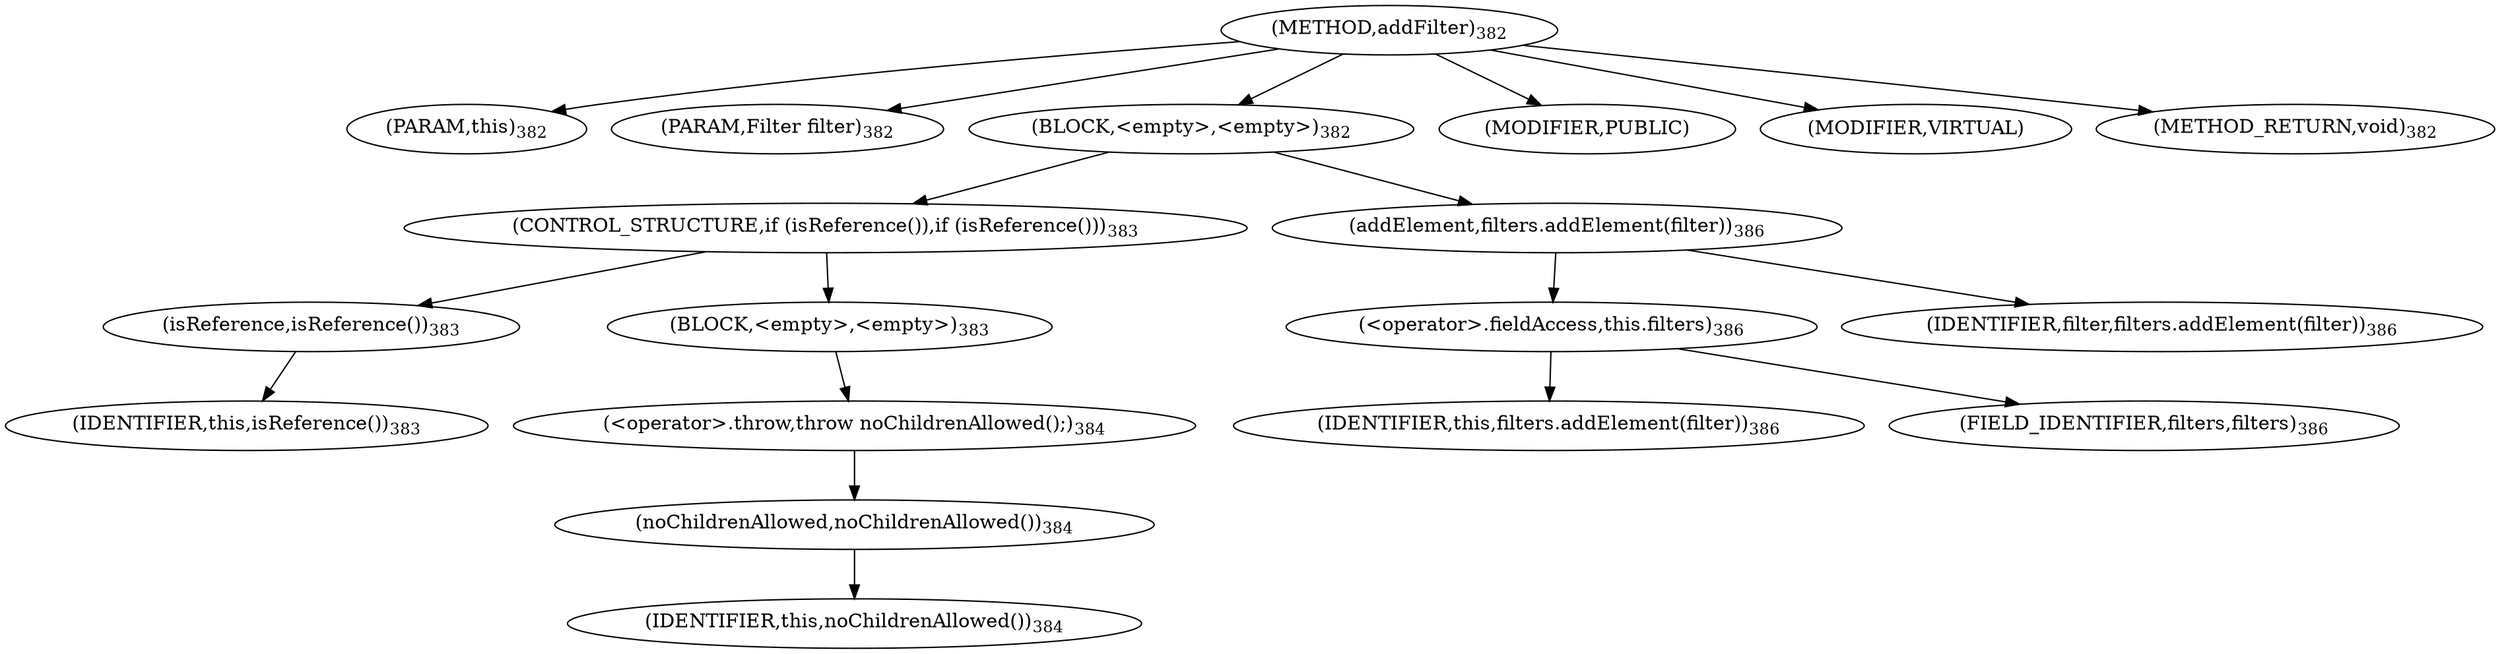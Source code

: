 digraph "addFilter" {  
"693" [label = <(METHOD,addFilter)<SUB>382</SUB>> ]
"89" [label = <(PARAM,this)<SUB>382</SUB>> ]
"694" [label = <(PARAM,Filter filter)<SUB>382</SUB>> ]
"695" [label = <(BLOCK,&lt;empty&gt;,&lt;empty&gt;)<SUB>382</SUB>> ]
"696" [label = <(CONTROL_STRUCTURE,if (isReference()),if (isReference()))<SUB>383</SUB>> ]
"697" [label = <(isReference,isReference())<SUB>383</SUB>> ]
"88" [label = <(IDENTIFIER,this,isReference())<SUB>383</SUB>> ]
"698" [label = <(BLOCK,&lt;empty&gt;,&lt;empty&gt;)<SUB>383</SUB>> ]
"699" [label = <(&lt;operator&gt;.throw,throw noChildrenAllowed();)<SUB>384</SUB>> ]
"700" [label = <(noChildrenAllowed,noChildrenAllowed())<SUB>384</SUB>> ]
"90" [label = <(IDENTIFIER,this,noChildrenAllowed())<SUB>384</SUB>> ]
"701" [label = <(addElement,filters.addElement(filter))<SUB>386</SUB>> ]
"702" [label = <(&lt;operator&gt;.fieldAccess,this.filters)<SUB>386</SUB>> ]
"703" [label = <(IDENTIFIER,this,filters.addElement(filter))<SUB>386</SUB>> ]
"704" [label = <(FIELD_IDENTIFIER,filters,filters)<SUB>386</SUB>> ]
"705" [label = <(IDENTIFIER,filter,filters.addElement(filter))<SUB>386</SUB>> ]
"706" [label = <(MODIFIER,PUBLIC)> ]
"707" [label = <(MODIFIER,VIRTUAL)> ]
"708" [label = <(METHOD_RETURN,void)<SUB>382</SUB>> ]
  "693" -> "89" 
  "693" -> "694" 
  "693" -> "695" 
  "693" -> "706" 
  "693" -> "707" 
  "693" -> "708" 
  "695" -> "696" 
  "695" -> "701" 
  "696" -> "697" 
  "696" -> "698" 
  "697" -> "88" 
  "698" -> "699" 
  "699" -> "700" 
  "700" -> "90" 
  "701" -> "702" 
  "701" -> "705" 
  "702" -> "703" 
  "702" -> "704" 
}
